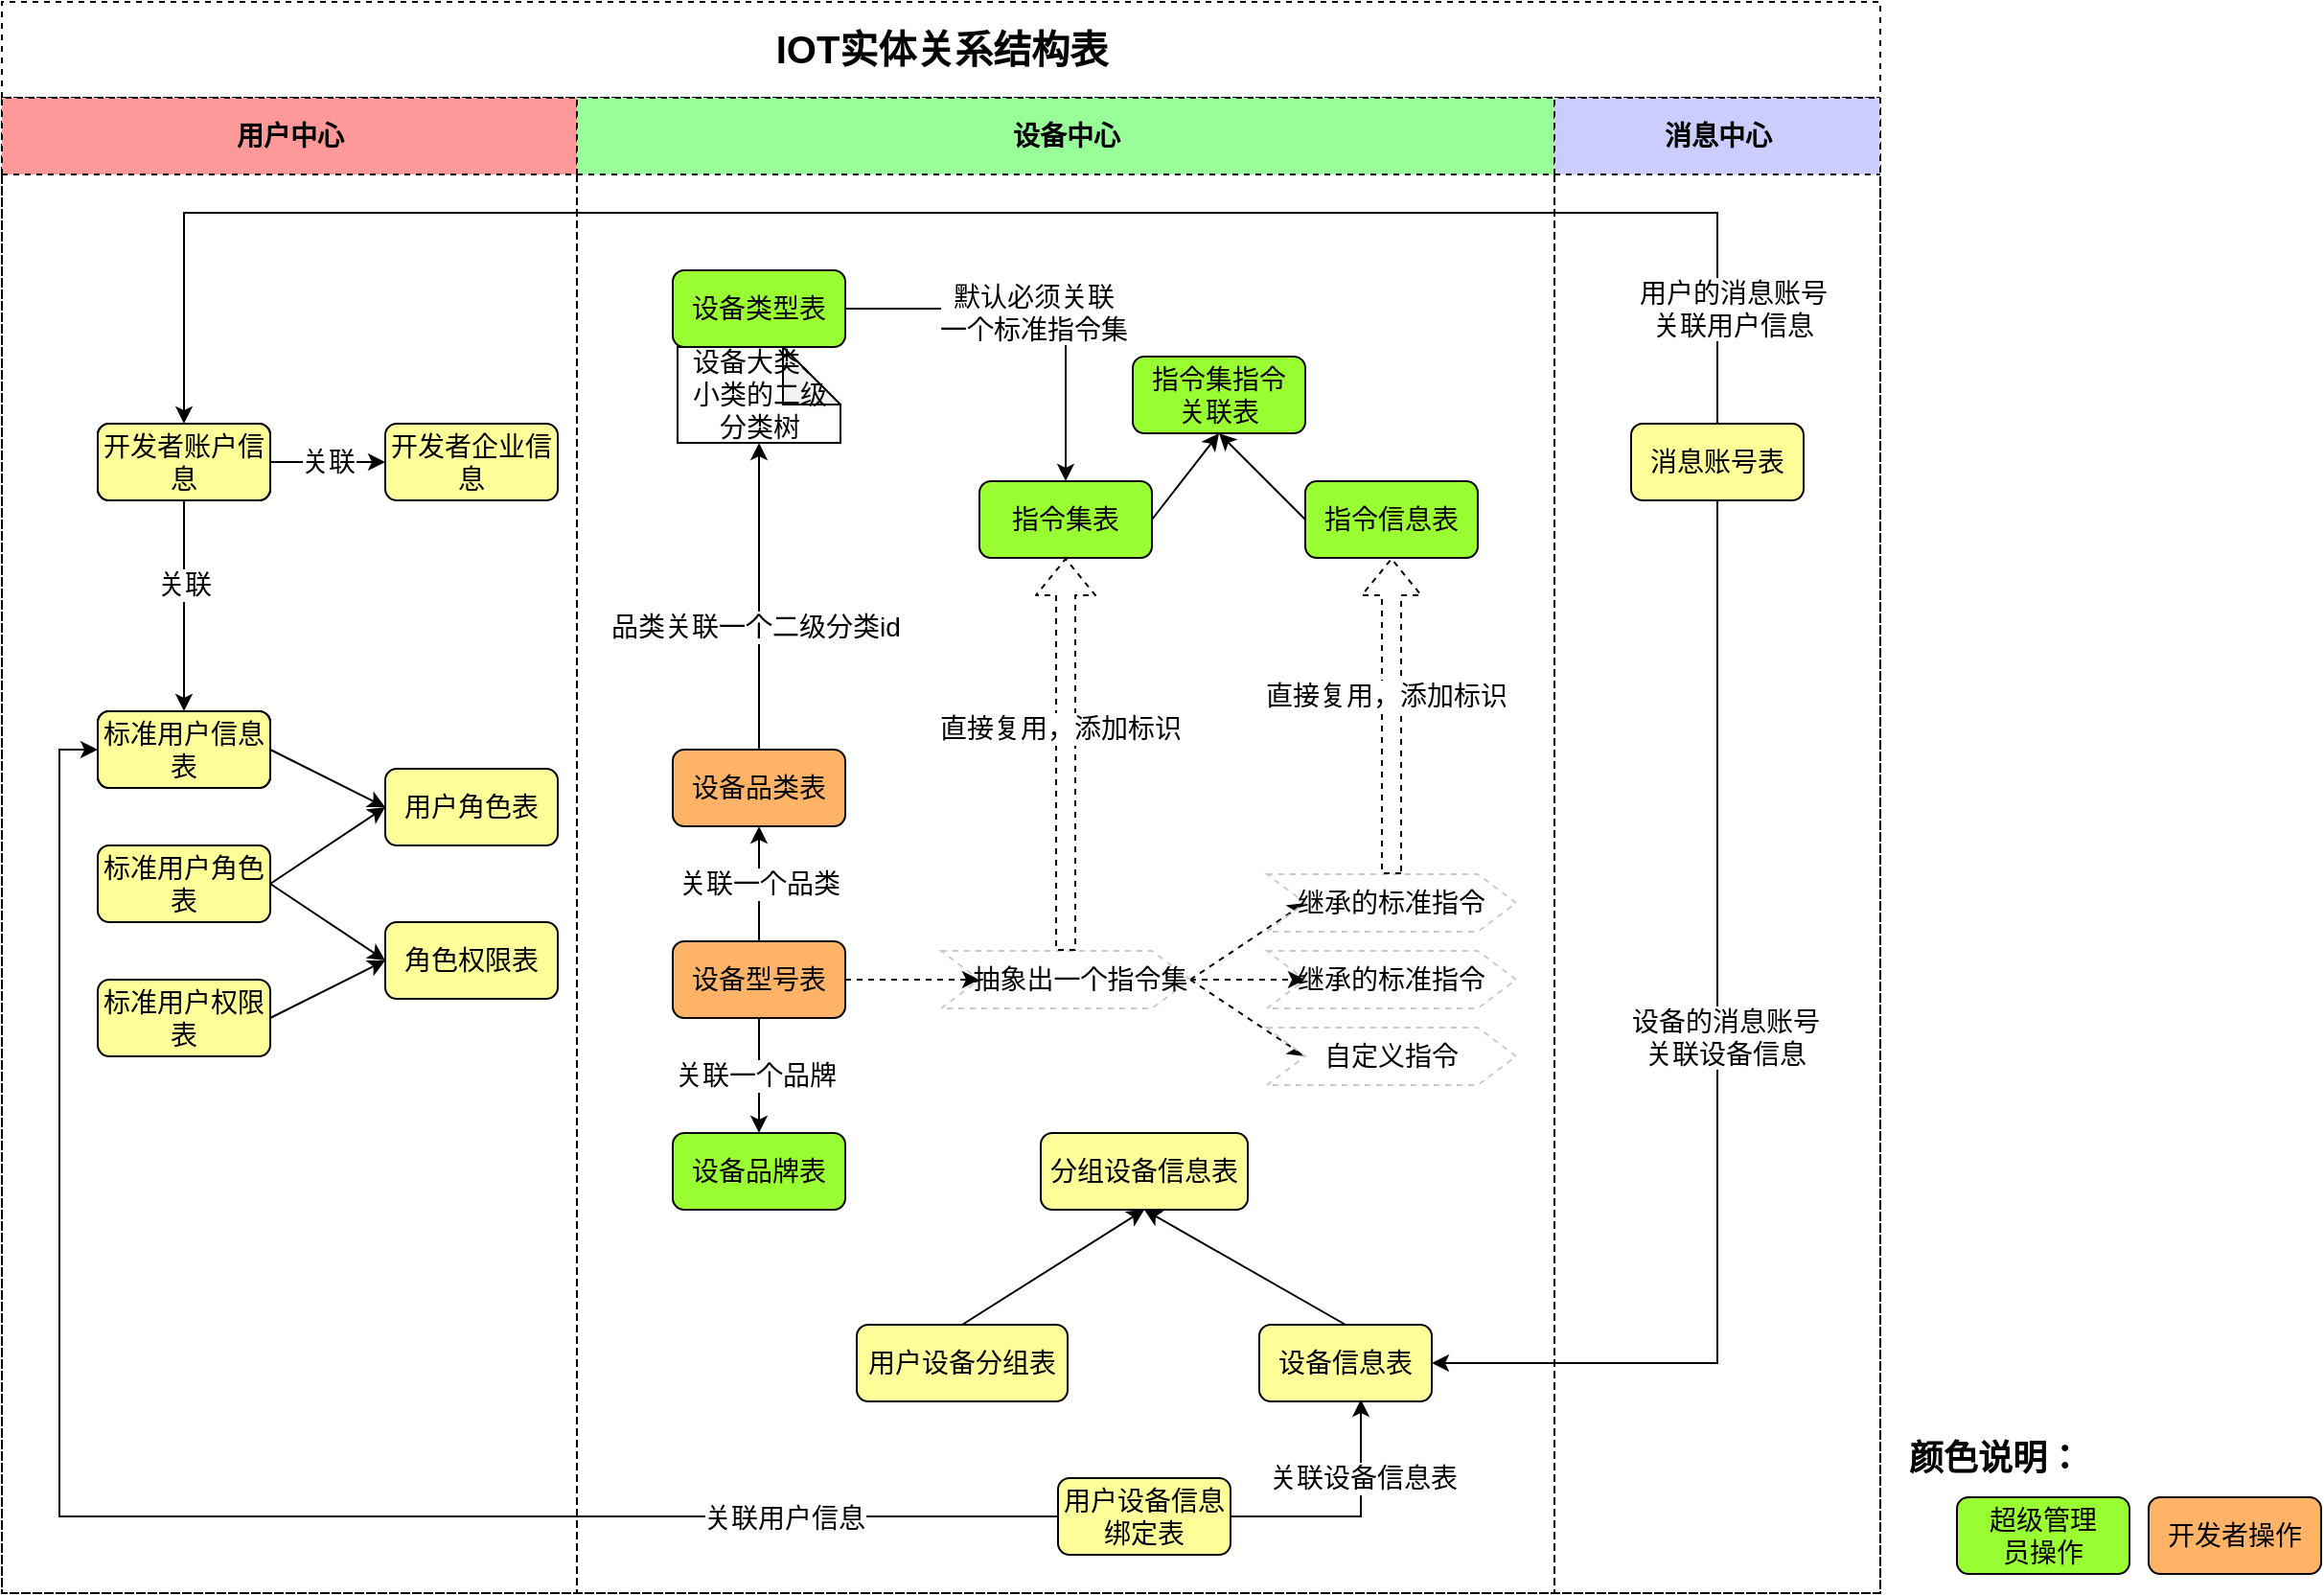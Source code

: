 <mxfile version="14.5.8" type="github">
  <diagram id="MH71vCaCVumw8iNY9NFp" name="第 1 页">
    <mxGraphModel dx="1874" dy="939" grid="1" gridSize="10" guides="1" tooltips="1" connect="1" arrows="1" fold="1" page="1" pageScale="1" pageWidth="1654" pageHeight="1169" math="0" shadow="0">
      <root>
        <mxCell id="0" />
        <mxCell id="1" parent="0" />
        <mxCell id="kjwz391m1cwt_tZnDFxb-1" value="&lt;font style=&quot;font-size: 20px ; line-height: 100%&quot;&gt;IOT实体关系结构表&lt;/font&gt;" style="swimlane;html=1;childLayout=stackLayout;resizeParent=1;resizeParentMax=0;startSize=50;fontSize=14;spacingTop=0;dashed=1;" vertex="1" parent="1">
          <mxGeometry x="330" y="20" width="980" height="830" as="geometry" />
        </mxCell>
        <mxCell id="kjwz391m1cwt_tZnDFxb-2" value="用户中心" style="swimlane;html=1;startSize=40;fontSize=14;fillColor=#FF9999;spacingTop=0;dashed=1;" vertex="1" parent="kjwz391m1cwt_tZnDFxb-1">
          <mxGeometry y="50" width="300" height="780" as="geometry" />
        </mxCell>
        <mxCell id="kjwz391m1cwt_tZnDFxb-14" style="rounded=0;orthogonalLoop=1;jettySize=auto;html=1;exitX=1;exitY=0.5;exitDx=0;exitDy=0;entryX=0;entryY=0.5;entryDx=0;entryDy=0;fontSize=14;spacingTop=0;" edge="1" parent="kjwz391m1cwt_tZnDFxb-2" source="kjwz391m1cwt_tZnDFxb-8" target="kjwz391m1cwt_tZnDFxb-11">
          <mxGeometry relative="1" as="geometry" />
        </mxCell>
        <mxCell id="kjwz391m1cwt_tZnDFxb-8" value="标准用户信息表" style="rounded=1;whiteSpace=wrap;html=1;fontSize=14;fillColor=#FF66FF;spacingTop=0;" vertex="1" parent="kjwz391m1cwt_tZnDFxb-2">
          <mxGeometry x="50" y="320" width="90" height="40" as="geometry" />
        </mxCell>
        <mxCell id="kjwz391m1cwt_tZnDFxb-9" value="标准用户角色表" style="rounded=1;whiteSpace=wrap;html=1;fontSize=14;fillColor=#FFFF99;spacingTop=0;" vertex="1" parent="kjwz391m1cwt_tZnDFxb-2">
          <mxGeometry x="50" y="390" width="90" height="40" as="geometry" />
        </mxCell>
        <mxCell id="kjwz391m1cwt_tZnDFxb-16" style="edgeStyle=none;rounded=0;orthogonalLoop=1;jettySize=auto;html=1;exitX=1;exitY=0.5;exitDx=0;exitDy=0;entryX=0;entryY=0.5;entryDx=0;entryDy=0;fontSize=14;spacingTop=0;" edge="1" parent="kjwz391m1cwt_tZnDFxb-2" source="kjwz391m1cwt_tZnDFxb-10" target="kjwz391m1cwt_tZnDFxb-12">
          <mxGeometry relative="1" as="geometry" />
        </mxCell>
        <mxCell id="kjwz391m1cwt_tZnDFxb-10" value="标准用户权限表" style="rounded=1;whiteSpace=wrap;html=1;fontSize=14;fillColor=#FFFF99;spacingTop=0;" vertex="1" parent="kjwz391m1cwt_tZnDFxb-2">
          <mxGeometry x="50" y="460" width="90" height="40" as="geometry" />
        </mxCell>
        <mxCell id="kjwz391m1cwt_tZnDFxb-11" value="用户角色表" style="rounded=1;whiteSpace=wrap;html=1;fontSize=14;fillColor=#FFFF99;spacingTop=0;" vertex="1" parent="kjwz391m1cwt_tZnDFxb-2">
          <mxGeometry x="200" y="350" width="90" height="40" as="geometry" />
        </mxCell>
        <mxCell id="kjwz391m1cwt_tZnDFxb-12" value="角色权限表" style="rounded=1;whiteSpace=wrap;html=1;fontSize=14;fillColor=#FFFF99;spacingTop=0;" vertex="1" parent="kjwz391m1cwt_tZnDFxb-2">
          <mxGeometry x="200" y="430" width="90" height="40" as="geometry" />
        </mxCell>
        <mxCell id="kjwz391m1cwt_tZnDFxb-22" style="edgeStyle=none;rounded=0;orthogonalLoop=1;jettySize=auto;html=1;exitX=0.5;exitY=1;exitDx=0;exitDy=0;entryX=0.5;entryY=0;entryDx=0;entryDy=0;fontSize=14;spacingTop=0;" edge="1" parent="kjwz391m1cwt_tZnDFxb-2" source="kjwz391m1cwt_tZnDFxb-18" target="kjwz391m1cwt_tZnDFxb-8">
          <mxGeometry relative="1" as="geometry" />
        </mxCell>
        <mxCell id="kjwz391m1cwt_tZnDFxb-23" value="关联" style="edgeLabel;html=1;align=center;verticalAlign=middle;resizable=0;points=[];fontSize=14;spacingTop=0;" vertex="1" connectable="0" parent="kjwz391m1cwt_tZnDFxb-22">
          <mxGeometry x="-0.208" relative="1" as="geometry">
            <mxPoint as="offset" />
          </mxGeometry>
        </mxCell>
        <mxCell id="kjwz391m1cwt_tZnDFxb-18" value="开发者账户信息" style="rounded=1;whiteSpace=wrap;html=1;fontSize=14;fillColor=#FF66FF;spacingTop=0;" vertex="1" parent="kjwz391m1cwt_tZnDFxb-2">
          <mxGeometry x="50" y="170" width="90" height="40" as="geometry" />
        </mxCell>
        <mxCell id="kjwz391m1cwt_tZnDFxb-19" value="开发者企业信息" style="rounded=1;whiteSpace=wrap;html=1;fontSize=14;fillColor=#FFFF99;spacingTop=0;" vertex="1" parent="kjwz391m1cwt_tZnDFxb-2">
          <mxGeometry x="200" y="170" width="90" height="40" as="geometry" />
        </mxCell>
        <mxCell id="kjwz391m1cwt_tZnDFxb-20" style="edgeStyle=none;rounded=0;orthogonalLoop=1;jettySize=auto;html=1;exitX=1;exitY=0.5;exitDx=0;exitDy=0;entryX=0;entryY=0.5;entryDx=0;entryDy=0;fontSize=14;spacingTop=0;" edge="1" parent="kjwz391m1cwt_tZnDFxb-2" source="kjwz391m1cwt_tZnDFxb-18" target="kjwz391m1cwt_tZnDFxb-19">
          <mxGeometry x="380" y="210" as="geometry" />
        </mxCell>
        <mxCell id="kjwz391m1cwt_tZnDFxb-21" value="关联" style="edgeLabel;html=1;align=center;verticalAlign=middle;resizable=0;points=[];fontSize=14;spacingTop=0;" vertex="1" connectable="0" parent="kjwz391m1cwt_tZnDFxb-20">
          <mxGeometry x="-0.515" relative="1" as="geometry">
            <mxPoint x="15.52" as="offset" />
          </mxGeometry>
        </mxCell>
        <mxCell id="kjwz391m1cwt_tZnDFxb-138" value="开发者账户信息" style="rounded=1;whiteSpace=wrap;html=1;fontSize=14;fillColor=#FF66FF;spacingTop=0;" vertex="1" parent="kjwz391m1cwt_tZnDFxb-2">
          <mxGeometry x="50" y="170" width="90" height="40" as="geometry" />
        </mxCell>
        <mxCell id="kjwz391m1cwt_tZnDFxb-139" value="标准用户信息表" style="rounded=1;whiteSpace=wrap;html=1;fontSize=14;fillColor=#FF66FF;spacingTop=0;" vertex="1" parent="kjwz391m1cwt_tZnDFxb-2">
          <mxGeometry x="50" y="320" width="90" height="40" as="geometry" />
        </mxCell>
        <mxCell id="kjwz391m1cwt_tZnDFxb-140" value="开发者账户信息" style="rounded=1;whiteSpace=wrap;html=1;fontSize=14;fillColor=#FFFF99;spacingTop=0;" vertex="1" parent="kjwz391m1cwt_tZnDFxb-2">
          <mxGeometry x="50" y="170" width="90" height="40" as="geometry" />
        </mxCell>
        <mxCell id="kjwz391m1cwt_tZnDFxb-141" value="标准用户信息表" style="rounded=1;whiteSpace=wrap;html=1;fontSize=14;fillColor=#FFFF99;spacingTop=0;" vertex="1" parent="kjwz391m1cwt_tZnDFxb-2">
          <mxGeometry x="50" y="320" width="90" height="40" as="geometry" />
        </mxCell>
        <mxCell id="kjwz391m1cwt_tZnDFxb-15" style="edgeStyle=none;rounded=0;orthogonalLoop=1;jettySize=auto;html=1;exitX=1;exitY=0.5;exitDx=0;exitDy=0;fontSize=14;spacingTop=0;entryX=0;entryY=0.5;entryDx=0;entryDy=0;" edge="1" parent="kjwz391m1cwt_tZnDFxb-2" source="kjwz391m1cwt_tZnDFxb-9" target="kjwz391m1cwt_tZnDFxb-11">
          <mxGeometry relative="1" as="geometry">
            <mxPoint x="180" y="370.0" as="targetPoint" />
          </mxGeometry>
        </mxCell>
        <mxCell id="kjwz391m1cwt_tZnDFxb-17" style="edgeStyle=none;rounded=0;orthogonalLoop=1;jettySize=auto;html=1;exitX=1;exitY=0.5;exitDx=0;exitDy=0;fontSize=14;spacingTop=0;entryX=0;entryY=0.5;entryDx=0;entryDy=0;" edge="1" parent="kjwz391m1cwt_tZnDFxb-2" source="kjwz391m1cwt_tZnDFxb-9" target="kjwz391m1cwt_tZnDFxb-12">
          <mxGeometry relative="1" as="geometry">
            <mxPoint x="180" y="450.0" as="targetPoint" />
          </mxGeometry>
        </mxCell>
        <mxCell id="kjwz391m1cwt_tZnDFxb-3" value="设备中心" style="swimlane;html=1;startSize=40;fontSize=14;fillColor=#99FF99;spacingTop=0;dashed=1;" vertex="1" parent="kjwz391m1cwt_tZnDFxb-1">
          <mxGeometry x="300" y="50" width="510" height="780" as="geometry" />
        </mxCell>
        <mxCell id="kjwz391m1cwt_tZnDFxb-39" value="设备品牌表" style="rounded=1;whiteSpace=wrap;html=1;fontSize=14;fillColor=#99FF33;spacingTop=0;" vertex="1" parent="kjwz391m1cwt_tZnDFxb-3">
          <mxGeometry x="50" y="540" width="90" height="40" as="geometry" />
        </mxCell>
        <mxCell id="kjwz391m1cwt_tZnDFxb-46" style="edgeStyle=orthogonalEdgeStyle;rounded=0;orthogonalLoop=1;jettySize=auto;html=1;exitX=0.5;exitY=0;exitDx=0;exitDy=0;entryX=0.5;entryY=1;entryDx=0;entryDy=0;entryPerimeter=0;fontSize=14;spacingTop=0;" edge="1" parent="kjwz391m1cwt_tZnDFxb-3" source="kjwz391m1cwt_tZnDFxb-40" target="kjwz391m1cwt_tZnDFxb-28">
          <mxGeometry relative="1" as="geometry" />
        </mxCell>
        <mxCell id="kjwz391m1cwt_tZnDFxb-47" value="品类关联一个二级分类id" style="edgeLabel;html=1;align=center;verticalAlign=middle;resizable=0;points=[];fontSize=14;spacingTop=0;" vertex="1" connectable="0" parent="kjwz391m1cwt_tZnDFxb-46">
          <mxGeometry x="-0.2" y="2" relative="1" as="geometry">
            <mxPoint as="offset" />
          </mxGeometry>
        </mxCell>
        <mxCell id="kjwz391m1cwt_tZnDFxb-40" value="设备品类表" style="rounded=1;whiteSpace=wrap;html=1;fontSize=14;fillColor=#FFB366;spacingTop=0;" vertex="1" parent="kjwz391m1cwt_tZnDFxb-3">
          <mxGeometry x="50" y="340" width="90" height="40" as="geometry" />
        </mxCell>
        <mxCell id="kjwz391m1cwt_tZnDFxb-43" style="edgeStyle=orthogonalEdgeStyle;rounded=0;orthogonalLoop=1;jettySize=auto;html=1;entryX=0.5;entryY=0;entryDx=0;entryDy=0;fontSize=14;spacingTop=0;" edge="1" parent="kjwz391m1cwt_tZnDFxb-3" source="kjwz391m1cwt_tZnDFxb-25" target="kjwz391m1cwt_tZnDFxb-32">
          <mxGeometry relative="1" as="geometry" />
        </mxCell>
        <mxCell id="kjwz391m1cwt_tZnDFxb-44" value="默认必须关联&lt;br style=&quot;font-size: 14px;&quot;&gt;一个标准指令集" style="edgeLabel;html=1;align=center;verticalAlign=middle;resizable=0;points=[];fontSize=14;spacingTop=0;" vertex="1" connectable="0" parent="kjwz391m1cwt_tZnDFxb-43">
          <mxGeometry x="-0.042" y="-2" relative="1" as="geometry">
            <mxPoint as="offset" />
          </mxGeometry>
        </mxCell>
        <mxCell id="kjwz391m1cwt_tZnDFxb-48" style="edgeStyle=orthogonalEdgeStyle;rounded=0;orthogonalLoop=1;jettySize=auto;html=1;exitX=0.5;exitY=0;exitDx=0;exitDy=0;entryX=0.5;entryY=1;entryDx=0;entryDy=0;fontSize=14;spacingTop=0;" edge="1" parent="kjwz391m1cwt_tZnDFxb-3" source="kjwz391m1cwt_tZnDFxb-45" target="kjwz391m1cwt_tZnDFxb-40">
          <mxGeometry relative="1" as="geometry" />
        </mxCell>
        <mxCell id="kjwz391m1cwt_tZnDFxb-49" value="关联一个品类" style="edgeLabel;html=1;align=center;verticalAlign=middle;resizable=0;points=[];fontSize=14;spacingTop=0;" vertex="1" connectable="0" parent="kjwz391m1cwt_tZnDFxb-48">
          <mxGeometry x="-0.271" y="1" relative="1" as="geometry">
            <mxPoint x="1" y="-8" as="offset" />
          </mxGeometry>
        </mxCell>
        <mxCell id="kjwz391m1cwt_tZnDFxb-52" style="edgeStyle=orthogonalEdgeStyle;rounded=0;orthogonalLoop=1;jettySize=auto;html=1;exitX=0.5;exitY=1;exitDx=0;exitDy=0;entryX=0.5;entryY=0;entryDx=0;entryDy=0;fontSize=14;spacingTop=0;" edge="1" parent="kjwz391m1cwt_tZnDFxb-3" source="kjwz391m1cwt_tZnDFxb-45" target="kjwz391m1cwt_tZnDFxb-39">
          <mxGeometry relative="1" as="geometry" />
        </mxCell>
        <mxCell id="kjwz391m1cwt_tZnDFxb-53" value="关联一个品牌" style="edgeLabel;html=1;align=center;verticalAlign=middle;resizable=0;points=[];fontSize=14;spacingTop=0;" vertex="1" connectable="0" parent="kjwz391m1cwt_tZnDFxb-52">
          <mxGeometry y="-2" relative="1" as="geometry">
            <mxPoint as="offset" />
          </mxGeometry>
        </mxCell>
        <mxCell id="kjwz391m1cwt_tZnDFxb-73" style="edgeStyle=none;rounded=0;orthogonalLoop=1;jettySize=auto;html=1;exitX=1;exitY=0.5;exitDx=0;exitDy=0;entryX=0;entryY=0.5;entryDx=0;entryDy=0;dashed=1;fontSize=14;spacingTop=0;" edge="1" parent="kjwz391m1cwt_tZnDFxb-3" source="kjwz391m1cwt_tZnDFxb-45" target="kjwz391m1cwt_tZnDFxb-67">
          <mxGeometry relative="1" as="geometry" />
        </mxCell>
        <mxCell id="kjwz391m1cwt_tZnDFxb-45" value="设备型号表" style="rounded=1;whiteSpace=wrap;html=1;fontSize=14;fillColor=#FFB366;spacingTop=0;" vertex="1" parent="kjwz391m1cwt_tZnDFxb-3">
          <mxGeometry x="50" y="440" width="90" height="40" as="geometry" />
        </mxCell>
        <mxCell id="kjwz391m1cwt_tZnDFxb-54" style="rounded=0;orthogonalLoop=1;jettySize=auto;html=1;exitX=1;exitY=0.5;exitDx=0;exitDy=0;entryX=0.5;entryY=1;entryDx=0;entryDy=0;fontSize=14;spacingTop=0;" edge="1" parent="kjwz391m1cwt_tZnDFxb-3" source="kjwz391m1cwt_tZnDFxb-32" target="kjwz391m1cwt_tZnDFxb-36">
          <mxGeometry relative="1" as="geometry" />
        </mxCell>
        <mxCell id="kjwz391m1cwt_tZnDFxb-32" value="指令集表" style="rounded=1;whiteSpace=wrap;html=1;fontSize=14;fillColor=#99FF33;spacingTop=0;" vertex="1" parent="kjwz391m1cwt_tZnDFxb-3">
          <mxGeometry x="210" y="200" width="90" height="40" as="geometry" />
        </mxCell>
        <mxCell id="kjwz391m1cwt_tZnDFxb-55" style="edgeStyle=none;rounded=0;orthogonalLoop=1;jettySize=auto;html=1;exitX=0;exitY=0.5;exitDx=0;exitDy=0;fontSize=14;entryX=0.5;entryY=1;entryDx=0;entryDy=0;spacingTop=0;" edge="1" parent="kjwz391m1cwt_tZnDFxb-3" source="kjwz391m1cwt_tZnDFxb-35" target="kjwz391m1cwt_tZnDFxb-36">
          <mxGeometry relative="1" as="geometry" />
        </mxCell>
        <mxCell id="kjwz391m1cwt_tZnDFxb-35" value="指令信息表" style="rounded=1;whiteSpace=wrap;html=1;fontSize=14;fillColor=#99FF33;spacingTop=0;" vertex="1" parent="kjwz391m1cwt_tZnDFxb-3">
          <mxGeometry x="380" y="200" width="90" height="40" as="geometry" />
        </mxCell>
        <mxCell id="kjwz391m1cwt_tZnDFxb-36" value="指令集指令&lt;br style=&quot;font-size: 14px;&quot;&gt;关联表" style="rounded=1;whiteSpace=wrap;html=1;fontSize=14;fillColor=#99FF33;spacingTop=0;" vertex="1" parent="kjwz391m1cwt_tZnDFxb-3">
          <mxGeometry x="290" y="135" width="90" height="40" as="geometry" />
        </mxCell>
        <mxCell id="kjwz391m1cwt_tZnDFxb-74" style="edgeStyle=none;rounded=0;orthogonalLoop=1;jettySize=auto;html=1;exitX=1;exitY=0.5;exitDx=0;exitDy=0;entryX=0;entryY=0.5;entryDx=0;entryDy=0;dashed=1;fontSize=14;spacingTop=0;" edge="1" parent="kjwz391m1cwt_tZnDFxb-3" source="kjwz391m1cwt_tZnDFxb-67" target="kjwz391m1cwt_tZnDFxb-64">
          <mxGeometry relative="1" as="geometry" />
        </mxCell>
        <mxCell id="kjwz391m1cwt_tZnDFxb-75" style="edgeStyle=none;rounded=0;orthogonalLoop=1;jettySize=auto;html=1;exitX=1;exitY=0.5;exitDx=0;exitDy=0;entryX=0;entryY=0.5;entryDx=0;entryDy=0;dashed=1;fontSize=14;spacingTop=0;" edge="1" parent="kjwz391m1cwt_tZnDFxb-3" source="kjwz391m1cwt_tZnDFxb-67" target="kjwz391m1cwt_tZnDFxb-65">
          <mxGeometry relative="1" as="geometry" />
        </mxCell>
        <mxCell id="kjwz391m1cwt_tZnDFxb-76" style="edgeStyle=none;rounded=0;orthogonalLoop=1;jettySize=auto;html=1;exitX=1;exitY=0.5;exitDx=0;exitDy=0;entryX=0;entryY=0.5;entryDx=0;entryDy=0;dashed=1;fontSize=14;spacingTop=0;" edge="1" parent="kjwz391m1cwt_tZnDFxb-3" source="kjwz391m1cwt_tZnDFxb-67" target="kjwz391m1cwt_tZnDFxb-62">
          <mxGeometry relative="1" as="geometry" />
        </mxCell>
        <mxCell id="kjwz391m1cwt_tZnDFxb-67" value="&amp;nbsp; &amp;nbsp; 抽象出一个指令集" style="shape=step;perimeter=stepPerimeter;whiteSpace=wrap;html=1;fixedSize=1;dashed=1;strokeColor=#CCCCCC;fontSize=14;spacingTop=0;" vertex="1" parent="kjwz391m1cwt_tZnDFxb-3">
          <mxGeometry x="190" y="445" width="130" height="30" as="geometry" />
        </mxCell>
        <mxCell id="kjwz391m1cwt_tZnDFxb-77" value="" style="group;fontSize=14;spacingTop=0;" vertex="1" connectable="0" parent="kjwz391m1cwt_tZnDFxb-3">
          <mxGeometry x="360" y="405" width="130" height="110" as="geometry" />
        </mxCell>
        <mxCell id="kjwz391m1cwt_tZnDFxb-62" value="自定义指令" style="shape=step;perimeter=stepPerimeter;whiteSpace=wrap;html=1;fixedSize=1;dashed=1;strokeColor=#CCCCCC;fontSize=14;spacingTop=0;" vertex="1" parent="kjwz391m1cwt_tZnDFxb-77">
          <mxGeometry y="80" width="130" height="30" as="geometry" />
        </mxCell>
        <mxCell id="kjwz391m1cwt_tZnDFxb-64" value="继承的标准指令" style="shape=step;perimeter=stepPerimeter;whiteSpace=wrap;html=1;fixedSize=1;dashed=1;strokeColor=#CCCCCC;fontSize=14;spacingTop=0;" vertex="1" parent="kjwz391m1cwt_tZnDFxb-77">
          <mxGeometry width="130" height="30" as="geometry" />
        </mxCell>
        <mxCell id="kjwz391m1cwt_tZnDFxb-65" value="继承的标准指令" style="shape=step;perimeter=stepPerimeter;whiteSpace=wrap;html=1;fixedSize=1;dashed=1;strokeColor=#CCCCCC;fontSize=14;spacingTop=0;" vertex="1" parent="kjwz391m1cwt_tZnDFxb-77">
          <mxGeometry y="40" width="130" height="30" as="geometry" />
        </mxCell>
        <mxCell id="kjwz391m1cwt_tZnDFxb-78" value="" style="shape=flexArrow;endArrow=classic;html=1;dashed=1;exitX=0.5;exitY=0;exitDx=0;exitDy=0;entryX=0.5;entryY=1;entryDx=0;entryDy=0;fontSize=14;spacingTop=0;" edge="1" parent="kjwz391m1cwt_tZnDFxb-3" source="kjwz391m1cwt_tZnDFxb-67" target="kjwz391m1cwt_tZnDFxb-32">
          <mxGeometry width="50" height="50" relative="1" as="geometry">
            <mxPoint x="260" y="390" as="sourcePoint" />
            <mxPoint x="310" y="340" as="targetPoint" />
          </mxGeometry>
        </mxCell>
        <mxCell id="kjwz391m1cwt_tZnDFxb-79" value="直接复用，添加标识" style="edgeLabel;html=1;align=center;verticalAlign=middle;resizable=0;points=[];fontSize=14;spacingTop=0;" vertex="1" connectable="0" parent="kjwz391m1cwt_tZnDFxb-78">
          <mxGeometry x="0.132" y="3" relative="1" as="geometry">
            <mxPoint as="offset" />
          </mxGeometry>
        </mxCell>
        <mxCell id="kjwz391m1cwt_tZnDFxb-80" value="" style="shape=flexArrow;endArrow=classic;html=1;dashed=1;exitX=0.5;exitY=0;exitDx=0;exitDy=0;entryX=0.5;entryY=1;entryDx=0;entryDy=0;fontSize=14;spacingTop=0;" edge="1" parent="kjwz391m1cwt_tZnDFxb-3" source="kjwz391m1cwt_tZnDFxb-64" target="kjwz391m1cwt_tZnDFxb-35">
          <mxGeometry width="50" height="50" relative="1" as="geometry">
            <mxPoint x="444.5" y="465" as="sourcePoint" />
            <mxPoint x="444.5" y="260" as="targetPoint" />
          </mxGeometry>
        </mxCell>
        <mxCell id="kjwz391m1cwt_tZnDFxb-81" value="直接复用，添加标识" style="edgeLabel;html=1;align=center;verticalAlign=middle;resizable=0;points=[];fontSize=14;spacingTop=0;" vertex="1" connectable="0" parent="kjwz391m1cwt_tZnDFxb-80">
          <mxGeometry x="0.132" y="3" relative="1" as="geometry">
            <mxPoint as="offset" />
          </mxGeometry>
        </mxCell>
        <mxCell id="kjwz391m1cwt_tZnDFxb-132" style="edgeStyle=orthogonalEdgeStyle;rounded=0;orthogonalLoop=1;jettySize=auto;html=1;exitX=1;exitY=0.5;exitDx=0;exitDy=0;entryX=0.589;entryY=0.975;entryDx=0;entryDy=0;entryPerimeter=0;fontSize=14;" edge="1" parent="kjwz391m1cwt_tZnDFxb-3" source="kjwz391m1cwt_tZnDFxb-124" target="kjwz391m1cwt_tZnDFxb-116">
          <mxGeometry relative="1" as="geometry" />
        </mxCell>
        <mxCell id="kjwz391m1cwt_tZnDFxb-133" value="关联设备信息表" style="edgeLabel;html=1;align=center;verticalAlign=middle;resizable=0;points=[];fontSize=14;" vertex="1" connectable="0" parent="kjwz391m1cwt_tZnDFxb-132">
          <mxGeometry x="-0.209" y="-4" relative="1" as="geometry">
            <mxPoint x="18" y="-24" as="offset" />
          </mxGeometry>
        </mxCell>
        <mxCell id="kjwz391m1cwt_tZnDFxb-124" value="用户设备信息绑定表" style="rounded=1;whiteSpace=wrap;html=1;fontSize=14;fillColor=#FFFF99;spacingTop=0;" vertex="1" parent="kjwz391m1cwt_tZnDFxb-3">
          <mxGeometry x="251" y="720" width="90" height="40" as="geometry" />
        </mxCell>
        <mxCell id="kjwz391m1cwt_tZnDFxb-116" value="设备信息表" style="rounded=1;whiteSpace=wrap;html=1;fontSize=14;fillColor=#FFFF99;spacingTop=0;" vertex="1" parent="kjwz391m1cwt_tZnDFxb-3">
          <mxGeometry x="356" y="640" width="90" height="40" as="geometry" />
        </mxCell>
        <mxCell id="kjwz391m1cwt_tZnDFxb-130" style="rounded=0;orthogonalLoop=1;jettySize=auto;html=1;exitX=0.5;exitY=0;exitDx=0;exitDy=0;entryX=0.5;entryY=1;entryDx=0;entryDy=0;fontSize=14;" edge="1" parent="kjwz391m1cwt_tZnDFxb-3" source="kjwz391m1cwt_tZnDFxb-117" target="kjwz391m1cwt_tZnDFxb-118">
          <mxGeometry relative="1" as="geometry" />
        </mxCell>
        <mxCell id="kjwz391m1cwt_tZnDFxb-117" value="用户设备分组表" style="rounded=1;whiteSpace=wrap;html=1;fontSize=14;fillColor=#FFFF99;spacingTop=0;" vertex="1" parent="kjwz391m1cwt_tZnDFxb-3">
          <mxGeometry x="146" y="640" width="110" height="40" as="geometry" />
        </mxCell>
        <mxCell id="kjwz391m1cwt_tZnDFxb-118" value="分组设备信息表" style="rounded=1;whiteSpace=wrap;html=1;fontSize=14;fillColor=#FFFF99;spacingTop=0;" vertex="1" parent="kjwz391m1cwt_tZnDFxb-3">
          <mxGeometry x="242" y="540" width="108" height="40" as="geometry" />
        </mxCell>
        <mxCell id="kjwz391m1cwt_tZnDFxb-131" style="edgeStyle=none;rounded=0;orthogonalLoop=1;jettySize=auto;html=1;exitX=0.5;exitY=0;exitDx=0;exitDy=0;fontSize=14;entryX=0.5;entryY=1;entryDx=0;entryDy=0;" edge="1" parent="kjwz391m1cwt_tZnDFxb-3" source="kjwz391m1cwt_tZnDFxb-116" target="kjwz391m1cwt_tZnDFxb-118">
          <mxGeometry relative="1" as="geometry">
            <mxPoint x="300" y="550" as="targetPoint" />
          </mxGeometry>
        </mxCell>
        <mxCell id="kjwz391m1cwt_tZnDFxb-25" value="设备类型表" style="rounded=1;whiteSpace=wrap;html=1;fontSize=14;fillColor=#99FF33;spacingTop=0;" vertex="1" parent="kjwz391m1cwt_tZnDFxb-3">
          <mxGeometry x="50" y="90" width="90" height="40" as="geometry" />
        </mxCell>
        <mxCell id="kjwz391m1cwt_tZnDFxb-28" value="设备大类、小类的二级分类树" style="shape=note;whiteSpace=wrap;html=1;backgroundOutline=1;darkOpacity=0.05;fontSize=14;spacingTop=0;" vertex="1" parent="kjwz391m1cwt_tZnDFxb-3">
          <mxGeometry x="52.5" y="130" width="85" height="50" as="geometry" />
        </mxCell>
        <mxCell id="kjwz391m1cwt_tZnDFxb-127" style="edgeStyle=orthogonalEdgeStyle;rounded=0;orthogonalLoop=1;jettySize=auto;html=1;exitX=0;exitY=0.5;exitDx=0;exitDy=0;entryX=0;entryY=0.5;entryDx=0;entryDy=0;fontSize=14;spacingTop=0;" edge="1" parent="kjwz391m1cwt_tZnDFxb-1" source="kjwz391m1cwt_tZnDFxb-124" target="kjwz391m1cwt_tZnDFxb-8">
          <mxGeometry relative="1" as="geometry" />
        </mxCell>
        <mxCell id="kjwz391m1cwt_tZnDFxb-128" value="关联用户信息" style="edgeLabel;html=1;align=center;verticalAlign=middle;resizable=0;points=[];fontSize=14;spacingTop=0;" vertex="1" connectable="0" parent="kjwz391m1cwt_tZnDFxb-127">
          <mxGeometry x="-0.696" y="1" relative="1" as="geometry">
            <mxPoint as="offset" />
          </mxGeometry>
        </mxCell>
        <mxCell id="kjwz391m1cwt_tZnDFxb-134" style="edgeStyle=orthogonalEdgeStyle;rounded=0;orthogonalLoop=1;jettySize=auto;html=1;exitX=0.5;exitY=1;exitDx=0;exitDy=0;entryX=1;entryY=0.5;entryDx=0;entryDy=0;fontSize=14;" edge="1" parent="kjwz391m1cwt_tZnDFxb-1" source="kjwz391m1cwt_tZnDFxb-24" target="kjwz391m1cwt_tZnDFxb-116">
          <mxGeometry relative="1" as="geometry" />
        </mxCell>
        <mxCell id="kjwz391m1cwt_tZnDFxb-135" value="设备的消息账号&lt;br&gt;关联设备信息" style="edgeLabel;html=1;align=center;verticalAlign=middle;resizable=0;points=[];fontSize=14;" vertex="1" connectable="0" parent="kjwz391m1cwt_tZnDFxb-134">
          <mxGeometry x="-0.066" y="4" relative="1" as="geometry">
            <mxPoint as="offset" />
          </mxGeometry>
        </mxCell>
        <mxCell id="kjwz391m1cwt_tZnDFxb-136" style="edgeStyle=orthogonalEdgeStyle;rounded=0;orthogonalLoop=1;jettySize=auto;html=1;exitX=0.5;exitY=0;exitDx=0;exitDy=0;entryX=0.5;entryY=0;entryDx=0;entryDy=0;fontSize=14;" edge="1" parent="kjwz391m1cwt_tZnDFxb-1" source="kjwz391m1cwt_tZnDFxb-24" target="kjwz391m1cwt_tZnDFxb-18">
          <mxGeometry relative="1" as="geometry">
            <Array as="points">
              <mxPoint x="895" y="110" />
              <mxPoint x="95" y="110" />
            </Array>
          </mxGeometry>
        </mxCell>
        <mxCell id="kjwz391m1cwt_tZnDFxb-137" value="用户的消息账号&lt;br&gt;关联用户信息" style="edgeLabel;html=1;align=center;verticalAlign=middle;resizable=0;points=[];fontSize=14;" vertex="1" connectable="0" parent="kjwz391m1cwt_tZnDFxb-136">
          <mxGeometry x="-0.479" y="-3" relative="1" as="geometry">
            <mxPoint x="163" y="53" as="offset" />
          </mxGeometry>
        </mxCell>
        <mxCell id="kjwz391m1cwt_tZnDFxb-4" value="消息中心" style="swimlane;html=1;startSize=40;fontSize=14;fillColor=#CCCCFF;spacingTop=0;dashed=1;glass=0;" vertex="1" parent="kjwz391m1cwt_tZnDFxb-1">
          <mxGeometry x="810" y="50" width="170" height="780" as="geometry" />
        </mxCell>
        <mxCell id="kjwz391m1cwt_tZnDFxb-24" value="消息账号表" style="rounded=1;whiteSpace=wrap;html=1;fontSize=14;fillColor=#FFFF99;spacingTop=0;" vertex="1" parent="kjwz391m1cwt_tZnDFxb-4">
          <mxGeometry x="40" y="170" width="90" height="40" as="geometry" />
        </mxCell>
        <mxCell id="kjwz391m1cwt_tZnDFxb-143" value="超级管理&lt;br&gt;员操作" style="rounded=1;whiteSpace=wrap;html=1;fontSize=14;fillColor=#99FF33;spacingTop=0;" vertex="1" parent="1">
          <mxGeometry x="1350" y="800" width="90" height="40" as="geometry" />
        </mxCell>
        <mxCell id="kjwz391m1cwt_tZnDFxb-144" value="开发者操作" style="rounded=1;whiteSpace=wrap;html=1;fontSize=14;fillColor=#FFB366;spacingTop=0;" vertex="1" parent="1">
          <mxGeometry x="1450" y="800" width="90" height="40" as="geometry" />
        </mxCell>
        <mxCell id="kjwz391m1cwt_tZnDFxb-145" value="&lt;font style=&quot;font-size: 18px&quot;&gt;&lt;b&gt;颜色说明：&lt;/b&gt;&lt;/font&gt;" style="text;html=1;strokeColor=none;fillColor=none;align=center;verticalAlign=middle;whiteSpace=wrap;rounded=0;glass=0;dashed=1;fontSize=14;" vertex="1" parent="1">
          <mxGeometry x="1320" y="770" width="100" height="20" as="geometry" />
        </mxCell>
      </root>
    </mxGraphModel>
  </diagram>
</mxfile>
